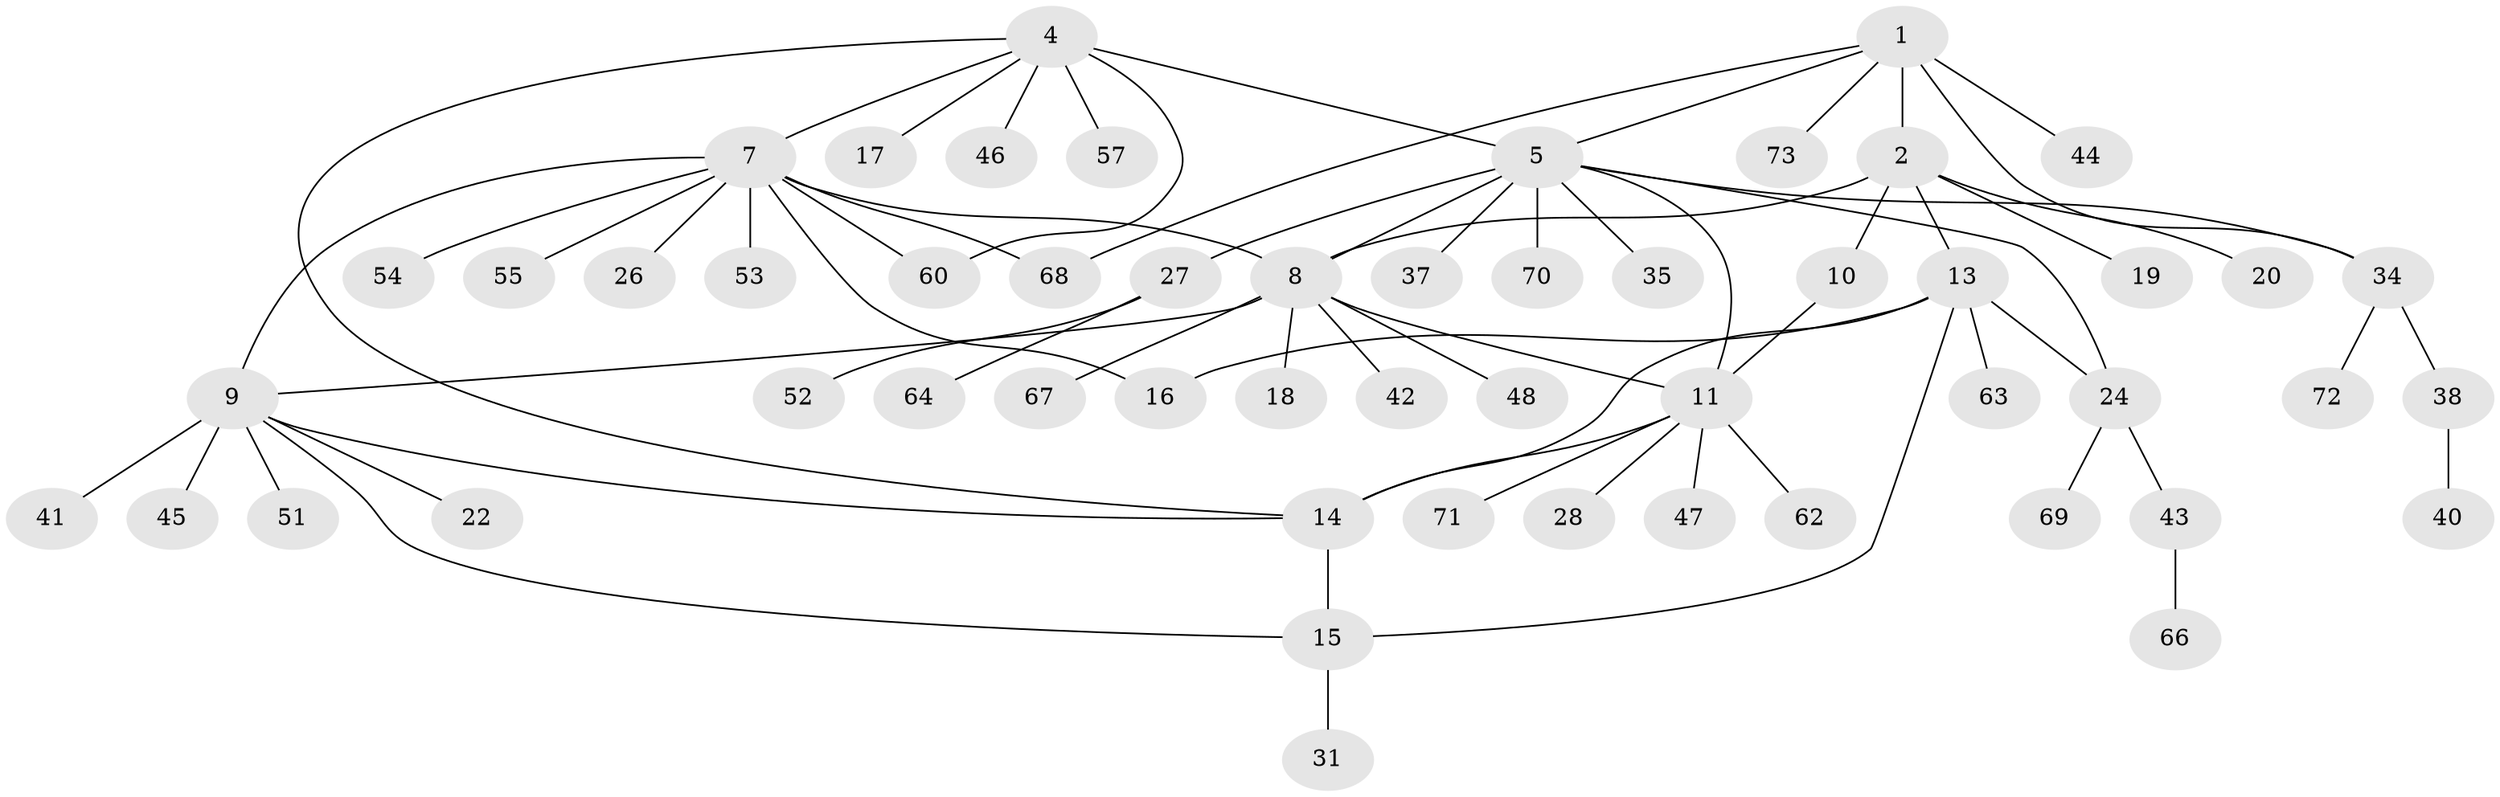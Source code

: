 // original degree distribution, {6: 0.0684931506849315, 3: 0.0547945205479452, 4: 0.0547945205479452, 11: 0.0136986301369863, 8: 0.0273972602739726, 10: 0.0136986301369863, 7: 0.0136986301369863, 5: 0.0410958904109589, 2: 0.1780821917808219, 1: 0.5342465753424658}
// Generated by graph-tools (version 1.1) at 2025/42/03/06/25 10:42:12]
// undirected, 54 vertices, 68 edges
graph export_dot {
graph [start="1"]
  node [color=gray90,style=filled];
  1 [super="+32"];
  2 [super="+3"];
  4 [super="+6"];
  5 [super="+36"];
  7 [super="+25"];
  8 [super="+23"];
  9 [super="+49"];
  10 [super="+58"];
  11 [super="+12"];
  13 [super="+29"];
  14 [super="+30"];
  15;
  16 [super="+59"];
  17 [super="+65"];
  18 [super="+21"];
  19;
  20;
  22;
  24 [super="+33"];
  26;
  27 [super="+39"];
  28;
  31 [super="+61"];
  34 [super="+50"];
  35;
  37;
  38;
  40;
  41;
  42;
  43 [super="+56"];
  44;
  45;
  46;
  47;
  48;
  51;
  52;
  53;
  54;
  55;
  57;
  60;
  62;
  63;
  64;
  66;
  67;
  68;
  69;
  70;
  71;
  72;
  73;
  1 -- 2 [weight=2];
  1 -- 5;
  1 -- 34;
  1 -- 68;
  1 -- 73;
  1 -- 44;
  2 -- 8;
  2 -- 10;
  2 -- 19;
  2 -- 20;
  2 -- 13;
  4 -- 5 [weight=2];
  4 -- 7;
  4 -- 60;
  4 -- 17;
  4 -- 14;
  4 -- 57;
  4 -- 46;
  5 -- 11;
  5 -- 24;
  5 -- 27;
  5 -- 34;
  5 -- 35;
  5 -- 37;
  5 -- 70;
  5 -- 8;
  7 -- 8;
  7 -- 9;
  7 -- 26;
  7 -- 53;
  7 -- 54;
  7 -- 60;
  7 -- 16;
  7 -- 68;
  7 -- 55;
  8 -- 9;
  8 -- 18;
  8 -- 42;
  8 -- 48;
  8 -- 67;
  8 -- 11;
  9 -- 15;
  9 -- 22;
  9 -- 41;
  9 -- 45;
  9 -- 51;
  9 -- 14;
  10 -- 11 [weight=2];
  11 -- 28;
  11 -- 62;
  11 -- 71;
  11 -- 14 [weight=2];
  11 -- 47;
  13 -- 14;
  13 -- 15;
  13 -- 16;
  13 -- 24;
  13 -- 63;
  14 -- 15;
  15 -- 31;
  24 -- 43;
  24 -- 69;
  27 -- 64;
  27 -- 52;
  34 -- 38;
  34 -- 72;
  38 -- 40;
  43 -- 66;
}
